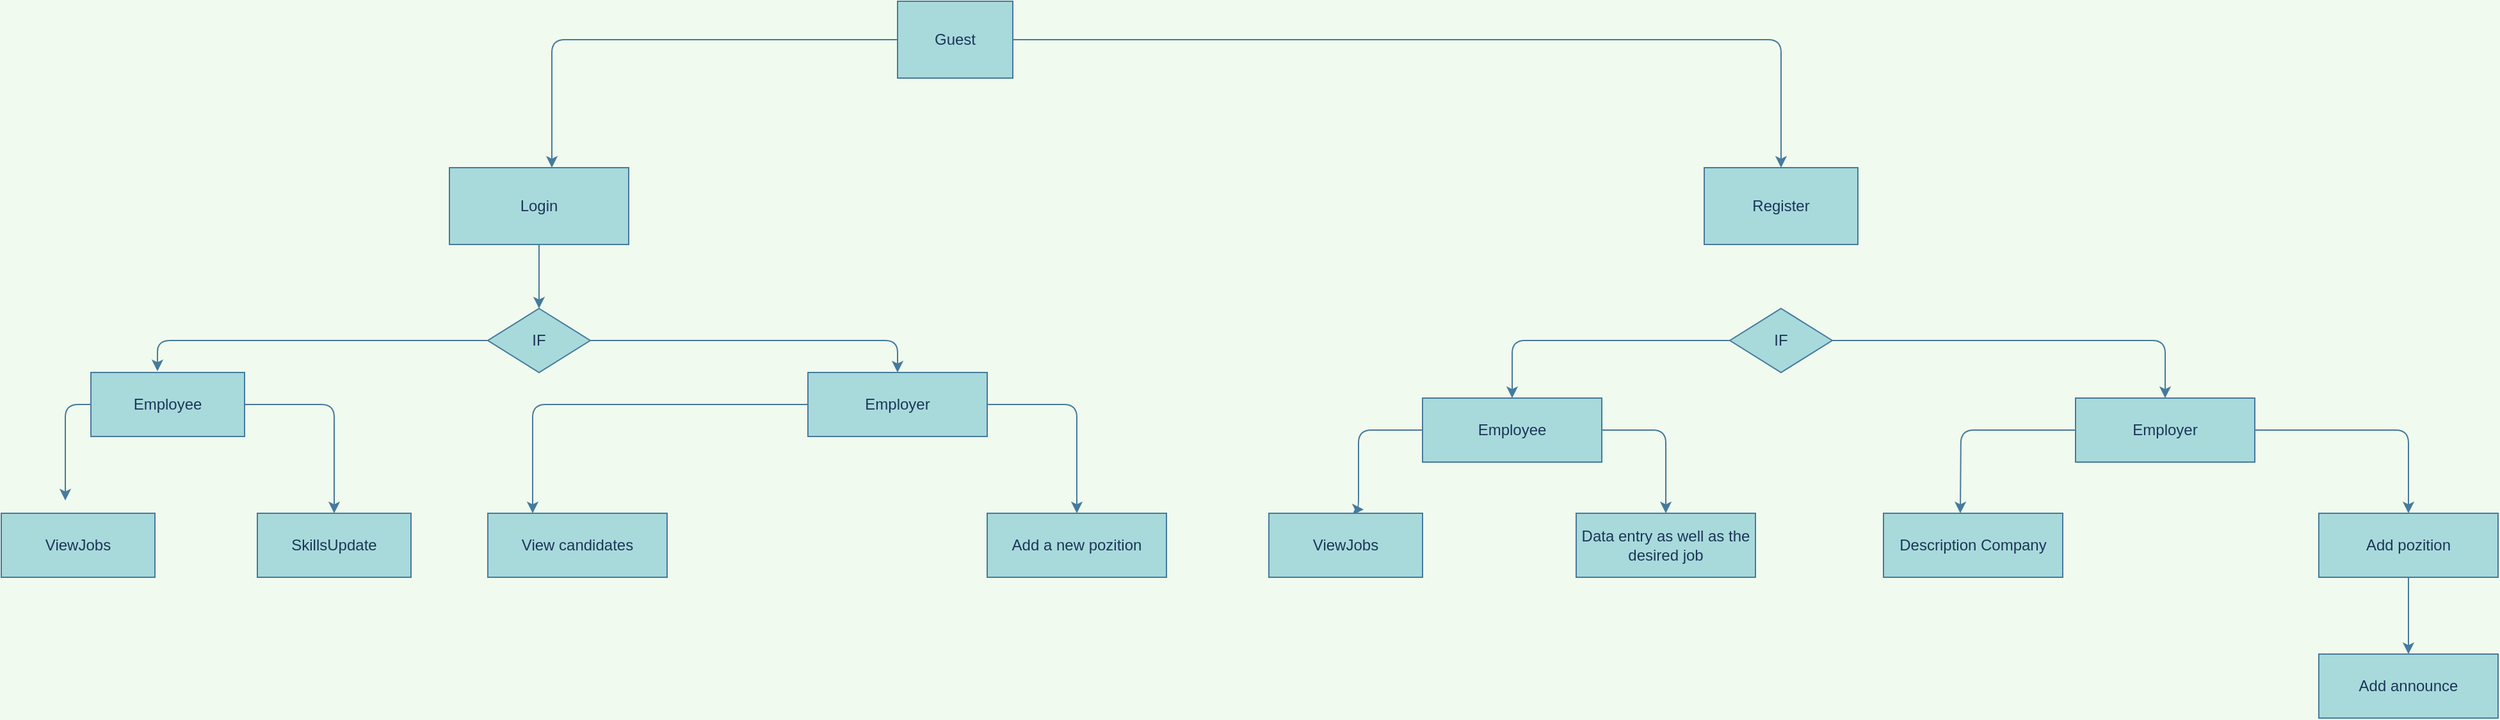 <mxfile version="14.7.4" type="embed"><diagram id="pK6moic8tZPPqWVi7ZrQ" name="Page-1"><mxGraphModel dx="2285" dy="1080" grid="1" gridSize="10" guides="1" tooltips="1" connect="1" arrows="1" fold="1" page="1" pageScale="1" pageWidth="850" pageHeight="1100" background="#F1FAEE" math="0" shadow="0"><root><mxCell id="0"/><mxCell id="1" parent="0"/><mxCell id="3" style="edgeStyle=orthogonalEdgeStyle;curved=0;rounded=1;sketch=0;orthogonalLoop=1;jettySize=auto;html=1;fontColor=#1D3557;strokeColor=#457B9D;fillColor=#A8DADC;" edge="1" parent="1" source="2" target="7"><mxGeometry relative="1" as="geometry"><mxPoint x="280" y="320" as="targetPoint"/><Array as="points"><mxPoint x="280" y="190"/><mxPoint x="280" y="320"/></Array></mxGeometry></mxCell><mxCell id="26" style="edgeStyle=orthogonalEdgeStyle;curved=0;rounded=1;sketch=0;orthogonalLoop=1;jettySize=auto;html=1;exitX=1;exitY=0.5;exitDx=0;exitDy=0;entryX=0.5;entryY=0;entryDx=0;entryDy=0;fontColor=#1D3557;strokeColor=#457B9D;fillColor=#A8DADC;" edge="1" parent="1" source="2" target="8"><mxGeometry relative="1" as="geometry"/></mxCell><mxCell id="2" value="Guest" style="rounded=0;whiteSpace=wrap;html=1;sketch=0;fontColor=#1D3557;strokeColor=#457B9D;fillColor=#A8DADC;" vertex="1" parent="1"><mxGeometry x="550" y="160" width="90" height="60" as="geometry"/></mxCell><mxCell id="9" style="edgeStyle=orthogonalEdgeStyle;curved=0;rounded=1;sketch=0;orthogonalLoop=1;jettySize=auto;html=1;fontColor=#1D3557;strokeColor=#457B9D;fillColor=#A8DADC;" edge="1" parent="1" source="7" target="10"><mxGeometry relative="1" as="geometry"><mxPoint x="90" y="370" as="targetPoint"/></mxGeometry></mxCell><mxCell id="7" value="Login" style="rounded=0;whiteSpace=wrap;html=1;sketch=0;fontColor=#1D3557;strokeColor=#457B9D;fillColor=#A8DADC;" vertex="1" parent="1"><mxGeometry x="200" y="290" width="140" height="60" as="geometry"/></mxCell><mxCell id="8" value="Register" style="rounded=0;whiteSpace=wrap;html=1;sketch=0;fontColor=#1D3557;strokeColor=#457B9D;fillColor=#A8DADC;" vertex="1" parent="1"><mxGeometry x="1180" y="290" width="120" height="60" as="geometry"/></mxCell><mxCell id="11" style="edgeStyle=orthogonalEdgeStyle;curved=0;rounded=1;sketch=0;orthogonalLoop=1;jettySize=auto;html=1;fontColor=#1D3557;strokeColor=#457B9D;fillColor=#A8DADC;entryX=0.433;entryY=-0.02;entryDx=0;entryDy=0;entryPerimeter=0;" edge="1" parent="1" source="10" target="13"><mxGeometry relative="1" as="geometry"><mxPoint x="-30" y="430" as="targetPoint"/></mxGeometry></mxCell><mxCell id="20" style="edgeStyle=orthogonalEdgeStyle;curved=0;rounded=1;sketch=0;orthogonalLoop=1;jettySize=auto;html=1;exitX=1;exitY=0.5;exitDx=0;exitDy=0;entryX=0.5;entryY=0;entryDx=0;entryDy=0;fontColor=#1D3557;strokeColor=#457B9D;fillColor=#A8DADC;" edge="1" parent="1" source="10" target="14"><mxGeometry relative="1" as="geometry"/></mxCell><mxCell id="10" value="IF" style="rhombus;whiteSpace=wrap;html=1;rounded=0;sketch=0;fontColor=#1D3557;strokeColor=#457B9D;fillColor=#A8DADC;" vertex="1" parent="1"><mxGeometry x="230" y="400" width="80" height="50" as="geometry"/></mxCell><mxCell id="16" style="edgeStyle=orthogonalEdgeStyle;curved=0;rounded=1;sketch=0;orthogonalLoop=1;jettySize=auto;html=1;fontColor=#1D3557;strokeColor=#457B9D;fillColor=#A8DADC;" edge="1" parent="1" source="13"><mxGeometry relative="1" as="geometry"><mxPoint x="-100" y="550" as="targetPoint"/></mxGeometry></mxCell><mxCell id="19" style="edgeStyle=orthogonalEdgeStyle;curved=0;rounded=1;sketch=0;orthogonalLoop=1;jettySize=auto;html=1;entryX=0.5;entryY=0;entryDx=0;entryDy=0;fontColor=#1D3557;strokeColor=#457B9D;fillColor=#A8DADC;" edge="1" parent="1" source="13" target="17"><mxGeometry relative="1" as="geometry"/></mxCell><mxCell id="13" value="Employee" style="rounded=0;whiteSpace=wrap;html=1;sketch=0;fontColor=#1D3557;strokeColor=#457B9D;fillColor=#A8DADC;" vertex="1" parent="1"><mxGeometry x="-80" y="450" width="120" height="50" as="geometry"/></mxCell><mxCell id="23" style="edgeStyle=orthogonalEdgeStyle;curved=0;rounded=1;sketch=0;orthogonalLoop=1;jettySize=auto;html=1;exitX=0;exitY=0.5;exitDx=0;exitDy=0;entryX=0.25;entryY=0;entryDx=0;entryDy=0;fontColor=#1D3557;strokeColor=#457B9D;fillColor=#A8DADC;" edge="1" parent="1" source="14" target="21"><mxGeometry relative="1" as="geometry"/></mxCell><mxCell id="28" style="edgeStyle=orthogonalEdgeStyle;curved=0;rounded=1;sketch=0;orthogonalLoop=1;jettySize=auto;html=1;exitX=1;exitY=0.5;exitDx=0;exitDy=0;fontColor=#1D3557;strokeColor=#457B9D;fillColor=#A8DADC;" edge="1" parent="1" source="14" target="25"><mxGeometry relative="1" as="geometry"/></mxCell><mxCell id="14" value="Employer" style="rounded=0;whiteSpace=wrap;html=1;sketch=0;fontColor=#1D3557;strokeColor=#457B9D;fillColor=#A8DADC;" vertex="1" parent="1"><mxGeometry x="480" y="450" width="140" height="50" as="geometry"/></mxCell><mxCell id="15" value="ViewJobs" style="rounded=0;whiteSpace=wrap;html=1;sketch=0;fontColor=#1D3557;strokeColor=#457B9D;fillColor=#A8DADC;" vertex="1" parent="1"><mxGeometry x="-150" y="560" width="120" height="50" as="geometry"/></mxCell><mxCell id="17" value="SkillsUpdate" style="rounded=0;whiteSpace=wrap;html=1;sketch=0;fontColor=#1D3557;strokeColor=#457B9D;fillColor=#A8DADC;" vertex="1" parent="1"><mxGeometry x="50" y="560" width="120" height="50" as="geometry"/></mxCell><mxCell id="21" value="View candidates" style="rounded=0;whiteSpace=wrap;html=1;sketch=0;fontColor=#1D3557;strokeColor=#457B9D;fillColor=#A8DADC;" vertex="1" parent="1"><mxGeometry x="230" y="560" width="140" height="50" as="geometry"/></mxCell><mxCell id="25" value="Add a new pozition" style="rounded=0;whiteSpace=wrap;html=1;sketch=0;fontColor=#1D3557;strokeColor=#457B9D;fillColor=#A8DADC;" vertex="1" parent="1"><mxGeometry x="620" y="560" width="140" height="50" as="geometry"/></mxCell><mxCell id="32" style="edgeStyle=orthogonalEdgeStyle;curved=0;rounded=1;sketch=0;orthogonalLoop=1;jettySize=auto;html=1;fontColor=#1D3557;strokeColor=#457B9D;fillColor=#A8DADC;entryX=0.617;entryY=-0.06;entryDx=0;entryDy=0;entryPerimeter=0;" edge="1" parent="1" source="27" target="31"><mxGeometry relative="1" as="geometry"><mxPoint x="910" y="540" as="targetPoint"/><Array as="points"><mxPoint x="910" y="495"/><mxPoint x="910" y="557"/></Array></mxGeometry></mxCell><mxCell id="36" style="edgeStyle=orthogonalEdgeStyle;curved=0;rounded=1;sketch=0;orthogonalLoop=1;jettySize=auto;html=1;exitX=1;exitY=0.5;exitDx=0;exitDy=0;fontColor=#1D3557;strokeColor=#457B9D;fillColor=#A8DADC;" edge="1" parent="1" source="27" target="35"><mxGeometry relative="1" as="geometry"/></mxCell><mxCell id="27" value="Employee" style="rounded=0;whiteSpace=wrap;html=1;sketch=0;fontColor=#1D3557;strokeColor=#457B9D;fillColor=#A8DADC;" vertex="1" parent="1"><mxGeometry x="960" y="470" width="140" height="50" as="geometry"/></mxCell><mxCell id="30" style="edgeStyle=orthogonalEdgeStyle;curved=0;rounded=1;sketch=0;orthogonalLoop=1;jettySize=auto;html=1;entryX=0.5;entryY=0;entryDx=0;entryDy=0;fontColor=#1D3557;strokeColor=#457B9D;fillColor=#A8DADC;" edge="1" parent="1" source="29" target="27"><mxGeometry relative="1" as="geometry"/></mxCell><mxCell id="37" style="edgeStyle=orthogonalEdgeStyle;curved=0;rounded=1;sketch=0;orthogonalLoop=1;jettySize=auto;html=1;exitX=1;exitY=0.5;exitDx=0;exitDy=0;fontColor=#1D3557;strokeColor=#457B9D;fillColor=#A8DADC;entryX=0.5;entryY=0;entryDx=0;entryDy=0;" edge="1" parent="1" source="29" target="38"><mxGeometry relative="1" as="geometry"><mxPoint x="1500" y="425" as="targetPoint"/></mxGeometry></mxCell><mxCell id="29" value="IF" style="rhombus;whiteSpace=wrap;html=1;rounded=0;sketch=0;fontColor=#1D3557;strokeColor=#457B9D;fillColor=#A8DADC;" vertex="1" parent="1"><mxGeometry x="1200" y="400" width="80" height="50" as="geometry"/></mxCell><mxCell id="31" value="ViewJobs" style="rounded=0;whiteSpace=wrap;html=1;sketch=0;fontColor=#1D3557;strokeColor=#457B9D;fillColor=#A8DADC;" vertex="1" parent="1"><mxGeometry x="840" y="560" width="120" height="50" as="geometry"/></mxCell><mxCell id="35" value="Data entry as well as the desired job" style="rounded=0;whiteSpace=wrap;html=1;sketch=0;fontColor=#1D3557;strokeColor=#457B9D;fillColor=#A8DADC;" vertex="1" parent="1"><mxGeometry x="1080" y="560" width="140" height="50" as="geometry"/></mxCell><mxCell id="39" style="edgeStyle=orthogonalEdgeStyle;curved=0;rounded=1;sketch=0;orthogonalLoop=1;jettySize=auto;html=1;fontColor=#1D3557;strokeColor=#457B9D;fillColor=#A8DADC;" edge="1" parent="1" source="38"><mxGeometry relative="1" as="geometry"><mxPoint x="1380" y="560" as="targetPoint"/></mxGeometry></mxCell><mxCell id="43" style="edgeStyle=orthogonalEdgeStyle;curved=0;rounded=1;sketch=0;orthogonalLoop=1;jettySize=auto;html=1;exitX=1;exitY=0.5;exitDx=0;exitDy=0;fontColor=#1D3557;strokeColor=#457B9D;fillColor=#A8DADC;" edge="1" parent="1" source="38" target="42"><mxGeometry relative="1" as="geometry"/></mxCell><mxCell id="38" value="Employer" style="rounded=0;whiteSpace=wrap;html=1;sketch=0;fontColor=#1D3557;strokeColor=#457B9D;fillColor=#A8DADC;" vertex="1" parent="1"><mxGeometry x="1470" y="470" width="140" height="50" as="geometry"/></mxCell><mxCell id="40" value="Description Company" style="rounded=0;whiteSpace=wrap;html=1;sketch=0;fontColor=#1D3557;strokeColor=#457B9D;fillColor=#A8DADC;" vertex="1" parent="1"><mxGeometry x="1320" y="560" width="140" height="50" as="geometry"/></mxCell><mxCell id="45" style="edgeStyle=orthogonalEdgeStyle;curved=0;rounded=1;sketch=0;orthogonalLoop=1;jettySize=auto;html=1;exitX=0.5;exitY=1;exitDx=0;exitDy=0;fontColor=#1D3557;strokeColor=#457B9D;fillColor=#A8DADC;" edge="1" parent="1" source="42" target="44"><mxGeometry relative="1" as="geometry"/></mxCell><mxCell id="42" value="Add pozition" style="rounded=0;whiteSpace=wrap;html=1;sketch=0;fontColor=#1D3557;strokeColor=#457B9D;fillColor=#A8DADC;" vertex="1" parent="1"><mxGeometry x="1660" y="560" width="140" height="50" as="geometry"/></mxCell><mxCell id="44" value="Add announce" style="rounded=0;whiteSpace=wrap;html=1;sketch=0;fontColor=#1D3557;strokeColor=#457B9D;fillColor=#A8DADC;" vertex="1" parent="1"><mxGeometry x="1660" y="670" width="140" height="50" as="geometry"/></mxCell></root></mxGraphModel></diagram></mxfile>